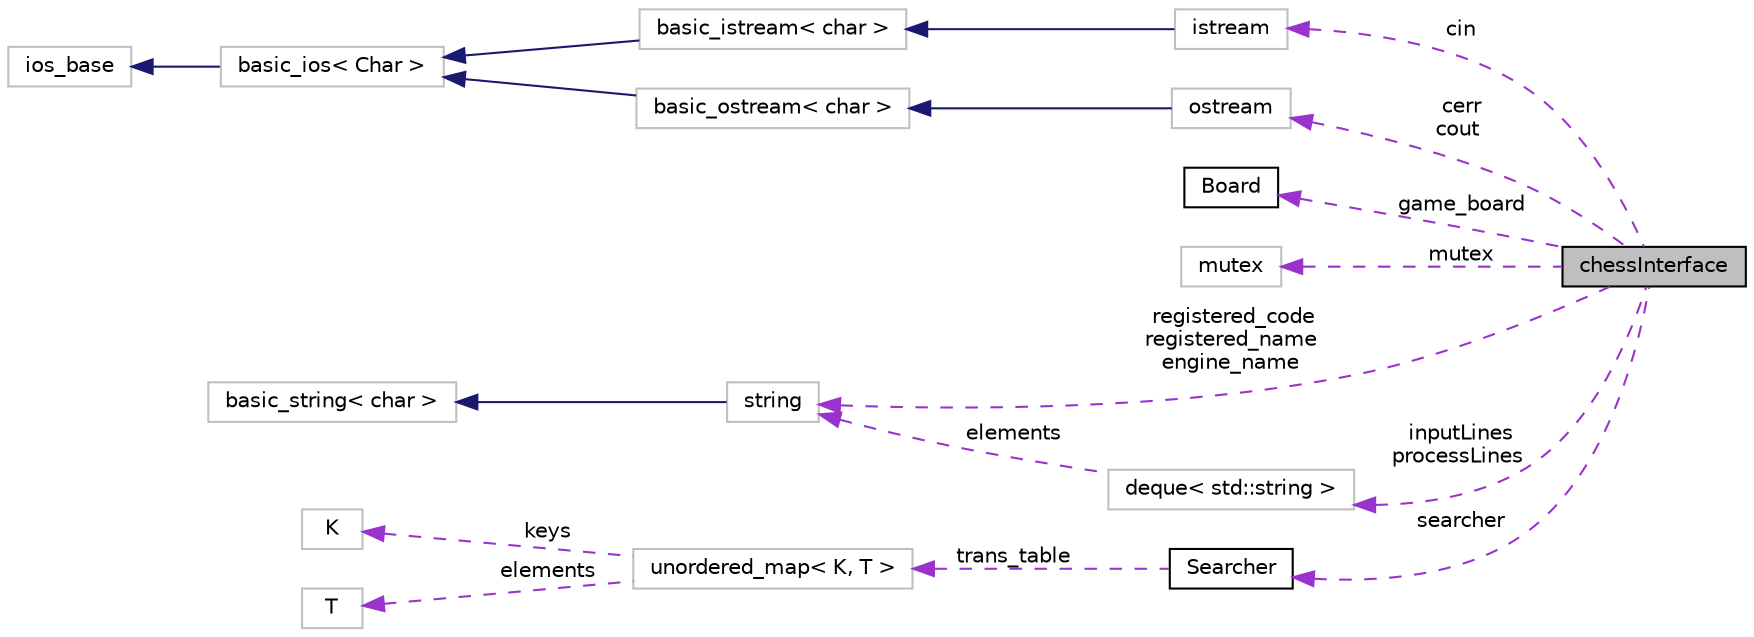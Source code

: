 digraph "chessInterface"
{
 // INTERACTIVE_SVG=YES
 // LATEX_PDF_SIZE
  edge [fontname="Helvetica",fontsize="10",labelfontname="Helvetica",labelfontsize="10"];
  node [fontname="Helvetica",fontsize="10",shape=record];
  rankdir="LR";
  Node1 [label="chessInterface",height=0.2,width=0.4,color="black", fillcolor="grey75", style="filled", fontcolor="black",tooltip=" "];
  Node2 -> Node1 [dir="back",color="darkorchid3",fontsize="10",style="dashed",label=" cin" ,fontname="Helvetica"];
  Node2 [label="istream",height=0.2,width=0.4,color="grey75", fillcolor="white", style="filled",tooltip="STL class."];
  Node3 -> Node2 [dir="back",color="midnightblue",fontsize="10",style="solid",fontname="Helvetica"];
  Node3 [label="basic_istream\< char \>",height=0.2,width=0.4,color="grey75", fillcolor="white", style="filled",tooltip="STL class."];
  Node4 -> Node3 [dir="back",color="midnightblue",fontsize="10",style="solid",fontname="Helvetica"];
  Node4 [label="basic_ios\< Char \>",height=0.2,width=0.4,color="grey75", fillcolor="white", style="filled",tooltip="STL class."];
  Node5 -> Node4 [dir="back",color="midnightblue",fontsize="10",style="solid",fontname="Helvetica"];
  Node5 [label="ios_base",height=0.2,width=0.4,color="grey75", fillcolor="white", style="filled",tooltip="STL class."];
  Node6 -> Node1 [dir="back",color="darkorchid3",fontsize="10",style="dashed",label=" game_board" ,fontname="Helvetica"];
  Node6 [label="Board",height=0.2,width=0.4,color="black", fillcolor="white", style="filled",URL="$classchessCore_1_1Board.html",tooltip="Represents the state of the chessboard."];
  Node7 -> Node1 [dir="back",color="darkorchid3",fontsize="10",style="dashed",label=" mutex" ,fontname="Helvetica"];
  Node7 [label="mutex",height=0.2,width=0.4,color="grey75", fillcolor="white", style="filled",tooltip="STL class."];
  Node8 -> Node1 [dir="back",color="darkorchid3",fontsize="10",style="dashed",label=" registered_code\nregistered_name\nengine_name" ,fontname="Helvetica"];
  Node8 [label="string",height=0.2,width=0.4,color="grey75", fillcolor="white", style="filled",tooltip="STL class."];
  Node9 -> Node8 [dir="back",color="midnightblue",fontsize="10",style="solid",fontname="Helvetica"];
  Node9 [label="basic_string\< char \>",height=0.2,width=0.4,color="grey75", fillcolor="white", style="filled",tooltip="STL class."];
  Node10 -> Node1 [dir="back",color="darkorchid3",fontsize="10",style="dashed",label=" searcher" ,fontname="Helvetica"];
  Node10 [label="Searcher",height=0.2,width=0.4,color="black", fillcolor="white", style="filled",URL="$classchessCore_1_1Searcher.html",tooltip="A class to do all of the searching for the chess engine."];
  Node11 -> Node10 [dir="back",color="darkorchid3",fontsize="10",style="dashed",label=" trans_table" ,fontname="Helvetica"];
  Node11 [label="unordered_map\< K, T \>",height=0.2,width=0.4,color="grey75", fillcolor="white", style="filled",tooltip="STL class."];
  Node12 -> Node11 [dir="back",color="darkorchid3",fontsize="10",style="dashed",label=" keys" ,fontname="Helvetica"];
  Node12 [label="K",height=0.2,width=0.4,color="grey75", fillcolor="white", style="filled",tooltip=" "];
  Node13 -> Node11 [dir="back",color="darkorchid3",fontsize="10",style="dashed",label=" elements" ,fontname="Helvetica"];
  Node13 [label="T",height=0.2,width=0.4,color="grey75", fillcolor="white", style="filled",tooltip=" "];
  Node14 -> Node1 [dir="back",color="darkorchid3",fontsize="10",style="dashed",label=" inputLines\nprocessLines" ,fontname="Helvetica"];
  Node14 [label="deque\< std::string \>",height=0.2,width=0.4,color="grey75", fillcolor="white", style="filled",tooltip=" "];
  Node8 -> Node14 [dir="back",color="darkorchid3",fontsize="10",style="dashed",label=" elements" ,fontname="Helvetica"];
  Node15 -> Node1 [dir="back",color="darkorchid3",fontsize="10",style="dashed",label=" cerr\ncout" ,fontname="Helvetica"];
  Node15 [label="ostream",height=0.2,width=0.4,color="grey75", fillcolor="white", style="filled",tooltip="STL class."];
  Node16 -> Node15 [dir="back",color="midnightblue",fontsize="10",style="solid",fontname="Helvetica"];
  Node16 [label="basic_ostream\< char \>",height=0.2,width=0.4,color="grey75", fillcolor="white", style="filled",tooltip="STL class."];
  Node4 -> Node16 [dir="back",color="midnightblue",fontsize="10",style="solid",fontname="Helvetica"];
}
